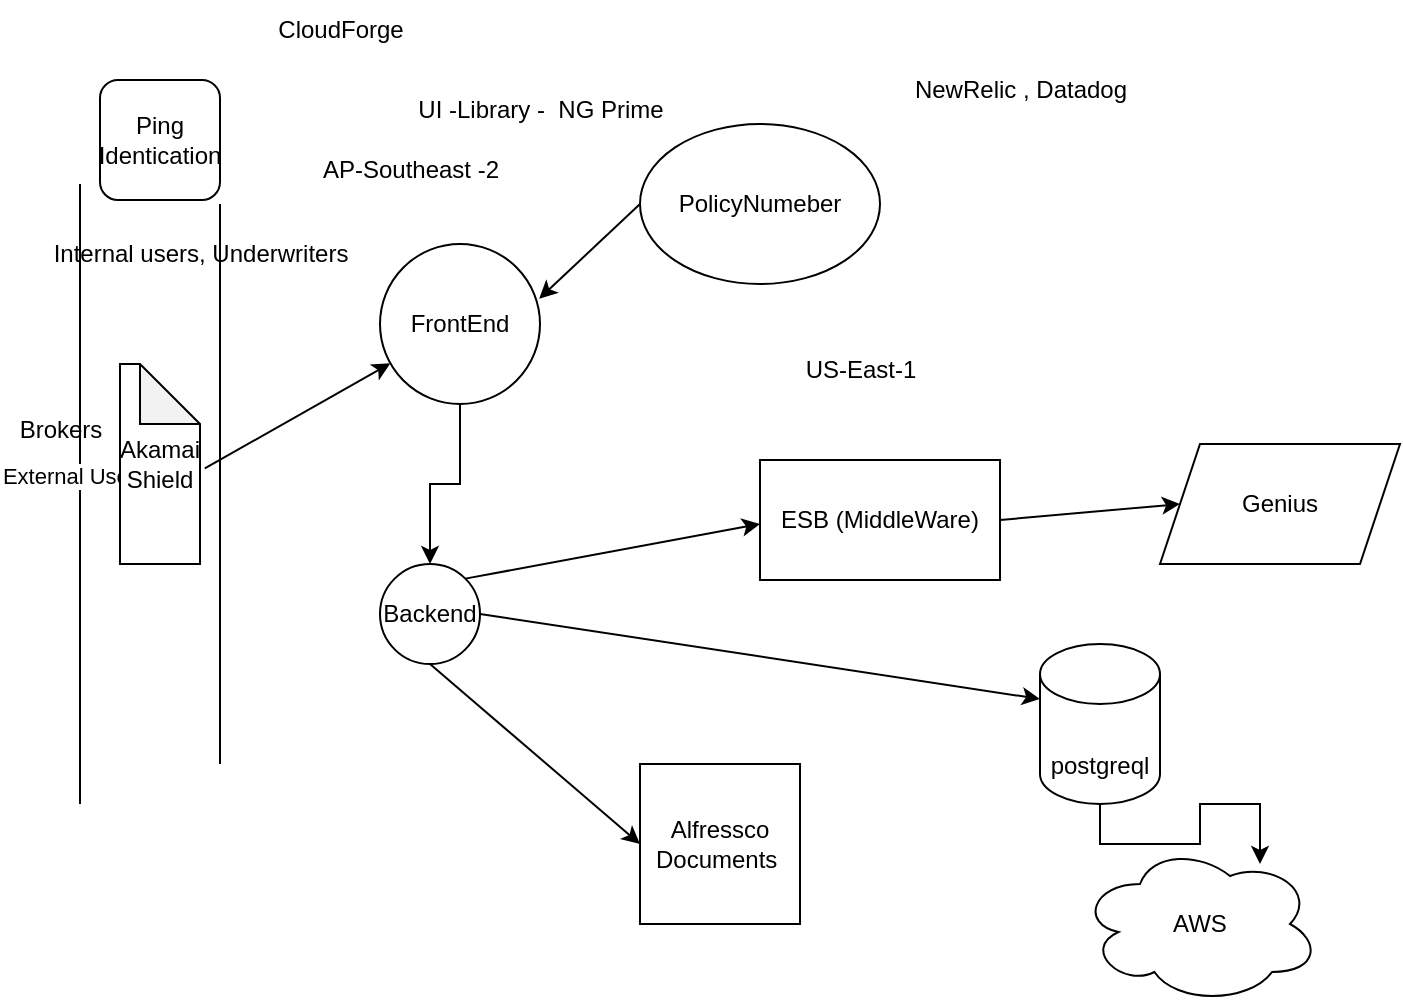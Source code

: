 <mxfile version="23.0.2" type="device">
  <diagram name="Page-1" id="Qt282B42ld3Tl_Bu9jt6">
    <mxGraphModel dx="1050" dy="565" grid="1" gridSize="10" guides="1" tooltips="1" connect="1" arrows="1" fold="1" page="1" pageScale="1" pageWidth="850" pageHeight="1100" math="0" shadow="0">
      <root>
        <mxCell id="0" />
        <mxCell id="1" parent="0" />
        <mxCell id="BjZp6S6RV_en2z-nQtqw-32" style="edgeStyle=orthogonalEdgeStyle;rounded=0;orthogonalLoop=1;jettySize=auto;html=1;entryX=0.5;entryY=0;entryDx=0;entryDy=0;" edge="1" parent="1" source="BjZp6S6RV_en2z-nQtqw-1" target="BjZp6S6RV_en2z-nQtqw-2">
          <mxGeometry relative="1" as="geometry" />
        </mxCell>
        <mxCell id="BjZp6S6RV_en2z-nQtqw-1" value="FrontEnd" style="ellipse;whiteSpace=wrap;html=1;aspect=fixed;" vertex="1" parent="1">
          <mxGeometry x="200" y="140" width="80" height="80" as="geometry" />
        </mxCell>
        <mxCell id="BjZp6S6RV_en2z-nQtqw-2" value="Backend" style="ellipse;whiteSpace=wrap;html=1;aspect=fixed;" vertex="1" parent="1">
          <mxGeometry x="200" y="300" width="50" height="50" as="geometry" />
        </mxCell>
        <mxCell id="BjZp6S6RV_en2z-nQtqw-4" value="AP-Southeast -2" style="text;html=1;align=center;verticalAlign=middle;resizable=0;points=[];autosize=1;strokeColor=none;fillColor=none;" vertex="1" parent="1">
          <mxGeometry x="160" y="88" width="110" height="30" as="geometry" />
        </mxCell>
        <mxCell id="BjZp6S6RV_en2z-nQtqw-5" value="" style="endArrow=none;html=1;rounded=0;" edge="1" parent="1">
          <mxGeometry width="50" height="50" relative="1" as="geometry">
            <mxPoint x="120" y="400" as="sourcePoint" />
            <mxPoint x="120" y="120" as="targetPoint" />
            <Array as="points">
              <mxPoint x="120" y="230" />
            </Array>
          </mxGeometry>
        </mxCell>
        <mxCell id="BjZp6S6RV_en2z-nQtqw-6" value="Internal users, Underwriters" style="text;html=1;align=center;verticalAlign=middle;resizable=0;points=[];autosize=1;strokeColor=none;fillColor=none;" vertex="1" parent="1">
          <mxGeometry x="25" y="130" width="170" height="30" as="geometry" />
        </mxCell>
        <mxCell id="BjZp6S6RV_en2z-nQtqw-7" value="" style="endArrow=none;html=1;rounded=0;" edge="1" parent="1">
          <mxGeometry width="50" height="50" relative="1" as="geometry">
            <mxPoint x="50" y="420" as="sourcePoint" />
            <mxPoint x="50" y="110" as="targetPoint" />
          </mxGeometry>
        </mxCell>
        <mxCell id="BjZp6S6RV_en2z-nQtqw-8" value="External Users" style="edgeLabel;html=1;align=center;verticalAlign=middle;resizable=0;points=[];" vertex="1" connectable="0" parent="BjZp6S6RV_en2z-nQtqw-7">
          <mxGeometry x="0.058" y="3" relative="1" as="geometry">
            <mxPoint as="offset" />
          </mxGeometry>
        </mxCell>
        <mxCell id="BjZp6S6RV_en2z-nQtqw-9" value="Brokers" style="text;html=1;align=center;verticalAlign=middle;resizable=0;points=[];autosize=1;strokeColor=none;fillColor=none;" vertex="1" parent="1">
          <mxGeometry x="10" y="218" width="60" height="30" as="geometry" />
        </mxCell>
        <mxCell id="BjZp6S6RV_en2z-nQtqw-11" value="&lt;br&gt;postgreql" style="shape=cylinder3;whiteSpace=wrap;html=1;boundedLbl=1;backgroundOutline=1;size=15;" vertex="1" parent="1">
          <mxGeometry x="530" y="340" width="60" height="80" as="geometry" />
        </mxCell>
        <mxCell id="BjZp6S6RV_en2z-nQtqw-12" value="Alfressco&lt;br&gt;Documents&amp;nbsp;" style="whiteSpace=wrap;html=1;aspect=fixed;" vertex="1" parent="1">
          <mxGeometry x="330" y="400" width="80" height="80" as="geometry" />
        </mxCell>
        <mxCell id="BjZp6S6RV_en2z-nQtqw-13" value="PolicyNumeber" style="ellipse;whiteSpace=wrap;html=1;" vertex="1" parent="1">
          <mxGeometry x="330" y="80" width="120" height="80" as="geometry" />
        </mxCell>
        <mxCell id="BjZp6S6RV_en2z-nQtqw-14" value="" style="endArrow=classic;html=1;rounded=0;exitX=0;exitY=0.5;exitDx=0;exitDy=0;entryX=0.995;entryY=0.342;entryDx=0;entryDy=0;entryPerimeter=0;" edge="1" parent="1" source="BjZp6S6RV_en2z-nQtqw-13" target="BjZp6S6RV_en2z-nQtqw-1">
          <mxGeometry width="50" height="50" relative="1" as="geometry">
            <mxPoint x="400" y="320" as="sourcePoint" />
            <mxPoint x="450" y="270" as="targetPoint" />
          </mxGeometry>
        </mxCell>
        <mxCell id="BjZp6S6RV_en2z-nQtqw-15" value="" style="endArrow=classic;html=1;rounded=0;exitX=0.5;exitY=1;exitDx=0;exitDy=0;entryX=0;entryY=0.5;entryDx=0;entryDy=0;" edge="1" parent="1" source="BjZp6S6RV_en2z-nQtqw-2" target="BjZp6S6RV_en2z-nQtqw-12">
          <mxGeometry width="50" height="50" relative="1" as="geometry">
            <mxPoint x="220" y="410" as="sourcePoint" />
            <mxPoint x="270" y="360" as="targetPoint" />
          </mxGeometry>
        </mxCell>
        <mxCell id="BjZp6S6RV_en2z-nQtqw-16" value="" style="endArrow=classic;html=1;rounded=0;entryX=0;entryY=0;entryDx=0;entryDy=27.5;entryPerimeter=0;exitX=1;exitY=0.5;exitDx=0;exitDy=0;" edge="1" parent="1" source="BjZp6S6RV_en2z-nQtqw-2" target="BjZp6S6RV_en2z-nQtqw-11">
          <mxGeometry width="50" height="50" relative="1" as="geometry">
            <mxPoint x="260" y="320" as="sourcePoint" />
            <mxPoint x="450" y="270" as="targetPoint" />
          </mxGeometry>
        </mxCell>
        <mxCell id="BjZp6S6RV_en2z-nQtqw-18" value="ESB (MiddleWare)" style="rounded=0;whiteSpace=wrap;html=1;" vertex="1" parent="1">
          <mxGeometry x="390" y="248" width="120" height="60" as="geometry" />
        </mxCell>
        <mxCell id="BjZp6S6RV_en2z-nQtqw-19" value="" style="endArrow=classic;html=1;rounded=0;exitX=1;exitY=0;exitDx=0;exitDy=0;" edge="1" parent="1" source="BjZp6S6RV_en2z-nQtqw-2">
          <mxGeometry width="50" height="50" relative="1" as="geometry">
            <mxPoint x="400" y="320" as="sourcePoint" />
            <mxPoint x="390" y="280" as="targetPoint" />
          </mxGeometry>
        </mxCell>
        <mxCell id="BjZp6S6RV_en2z-nQtqw-20" value="" style="endArrow=classic;html=1;rounded=0;exitX=1;exitY=0.5;exitDx=0;exitDy=0;" edge="1" parent="1" source="BjZp6S6RV_en2z-nQtqw-18">
          <mxGeometry width="50" height="50" relative="1" as="geometry">
            <mxPoint x="530" y="300" as="sourcePoint" />
            <mxPoint x="600" y="270" as="targetPoint" />
          </mxGeometry>
        </mxCell>
        <mxCell id="BjZp6S6RV_en2z-nQtqw-22" value="Genius" style="shape=parallelogram;perimeter=parallelogramPerimeter;whiteSpace=wrap;html=1;fixedSize=1;" vertex="1" parent="1">
          <mxGeometry x="590" y="240" width="120" height="60" as="geometry" />
        </mxCell>
        <mxCell id="BjZp6S6RV_en2z-nQtqw-23" value="US-East-1" style="text;html=1;align=center;verticalAlign=middle;resizable=0;points=[];autosize=1;strokeColor=none;fillColor=none;" vertex="1" parent="1">
          <mxGeometry x="400" y="188" width="80" height="30" as="geometry" />
        </mxCell>
        <mxCell id="BjZp6S6RV_en2z-nQtqw-24" value="CloudForge" style="text;html=1;align=center;verticalAlign=middle;resizable=0;points=[];autosize=1;strokeColor=none;fillColor=none;" vertex="1" parent="1">
          <mxGeometry x="135" y="18" width="90" height="30" as="geometry" />
        </mxCell>
        <mxCell id="BjZp6S6RV_en2z-nQtqw-25" value="AWS" style="ellipse;shape=cloud;whiteSpace=wrap;html=1;" vertex="1" parent="1">
          <mxGeometry x="550" y="440" width="120" height="80" as="geometry" />
        </mxCell>
        <mxCell id="BjZp6S6RV_en2z-nQtqw-26" style="edgeStyle=orthogonalEdgeStyle;rounded=0;orthogonalLoop=1;jettySize=auto;html=1;entryX=0.75;entryY=0.125;entryDx=0;entryDy=0;entryPerimeter=0;" edge="1" parent="1" source="BjZp6S6RV_en2z-nQtqw-11" target="BjZp6S6RV_en2z-nQtqw-25">
          <mxGeometry relative="1" as="geometry" />
        </mxCell>
        <mxCell id="BjZp6S6RV_en2z-nQtqw-27" value="Ping Identication" style="rounded=1;whiteSpace=wrap;html=1;" vertex="1" parent="1">
          <mxGeometry x="60" y="58" width="60" height="60" as="geometry" />
        </mxCell>
        <mxCell id="BjZp6S6RV_en2z-nQtqw-29" value="Akamai Shield" style="shape=note;whiteSpace=wrap;html=1;backgroundOutline=1;darkOpacity=0.05;" vertex="1" parent="1">
          <mxGeometry x="70" y="200" width="40" height="100" as="geometry" />
        </mxCell>
        <mxCell id="BjZp6S6RV_en2z-nQtqw-30" value="" style="endArrow=classic;html=1;rounded=0;exitX=1.06;exitY=0.522;exitDx=0;exitDy=0;exitPerimeter=0;" edge="1" parent="1" source="BjZp6S6RV_en2z-nQtqw-29" target="BjZp6S6RV_en2z-nQtqw-1">
          <mxGeometry width="50" height="50" relative="1" as="geometry">
            <mxPoint x="130" y="250" as="sourcePoint" />
            <mxPoint x="180" y="200" as="targetPoint" />
          </mxGeometry>
        </mxCell>
        <mxCell id="BjZp6S6RV_en2z-nQtqw-34" value="UI -Library -&amp;nbsp; NG Prime" style="text;html=1;align=center;verticalAlign=middle;resizable=0;points=[];autosize=1;strokeColor=none;fillColor=none;" vertex="1" parent="1">
          <mxGeometry x="205" y="58" width="150" height="30" as="geometry" />
        </mxCell>
        <mxCell id="BjZp6S6RV_en2z-nQtqw-35" value="NewRelic , Datadog" style="text;html=1;align=center;verticalAlign=middle;resizable=0;points=[];autosize=1;strokeColor=none;fillColor=none;" vertex="1" parent="1">
          <mxGeometry x="455" y="48" width="130" height="30" as="geometry" />
        </mxCell>
      </root>
    </mxGraphModel>
  </diagram>
</mxfile>
